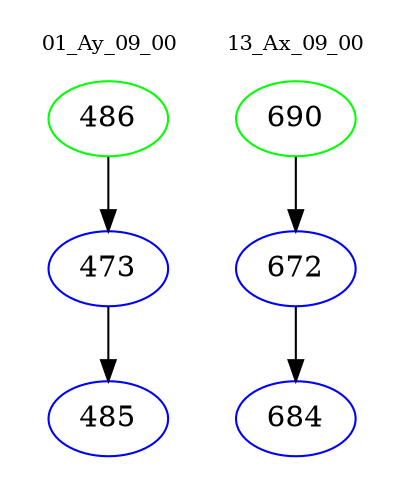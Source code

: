 digraph{
subgraph cluster_0 {
color = white
label = "01_Ay_09_00";
fontsize=10;
T0_486 [label="486", color="green"]
T0_486 -> T0_473 [color="black"]
T0_473 [label="473", color="blue"]
T0_473 -> T0_485 [color="black"]
T0_485 [label="485", color="blue"]
}
subgraph cluster_1 {
color = white
label = "13_Ax_09_00";
fontsize=10;
T1_690 [label="690", color="green"]
T1_690 -> T1_672 [color="black"]
T1_672 [label="672", color="blue"]
T1_672 -> T1_684 [color="black"]
T1_684 [label="684", color="blue"]
}
}
